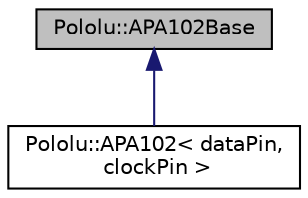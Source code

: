 digraph "Pololu::APA102Base"
{
  edge [fontname="Helvetica",fontsize="10",labelfontname="Helvetica",labelfontsize="10"];
  node [fontname="Helvetica",fontsize="10",shape=record];
  Node1 [label="Pololu::APA102Base",height=0.2,width=0.4,color="black", fillcolor="grey75", style="filled", fontcolor="black"];
  Node1 -> Node2 [dir="back",color="midnightblue",fontsize="10",style="solid",fontname="Helvetica"];
  Node2 [label="Pololu::APA102\< dataPin,\l clockPin \>",height=0.2,width=0.4,color="black", fillcolor="white", style="filled",URL="$classPololu_1_1APA102.html"];
}
